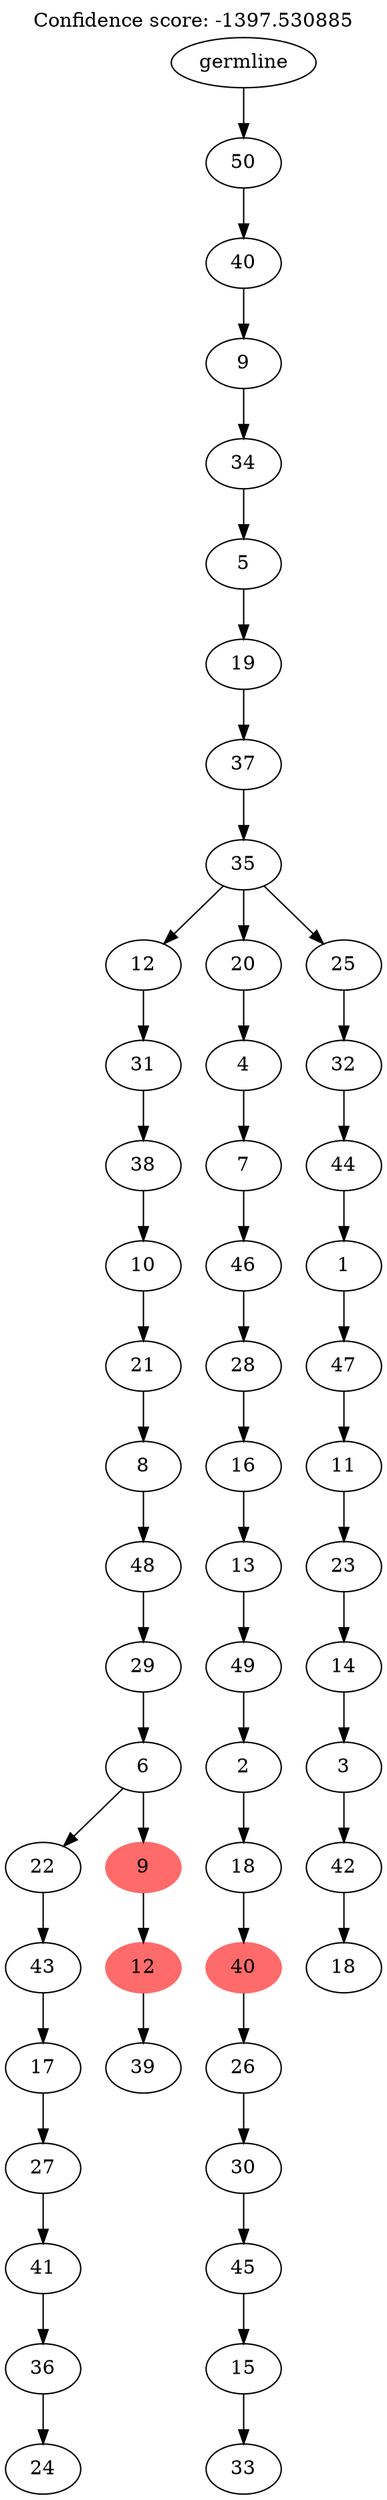 digraph g {
	"53" -> "54";
	"54" [label="24"];
	"52" -> "53";
	"53" [label="36"];
	"51" -> "52";
	"52" [label="41"];
	"50" -> "51";
	"51" [label="27"];
	"49" -> "50";
	"50" [label="17"];
	"48" -> "49";
	"49" [label="43"];
	"46" -> "47";
	"47" [label="39"];
	"45" -> "46";
	"46" [color=indianred1, style=filled, label="12"];
	"44" -> "45";
	"45" [color=indianred1, style=filled, label="9"];
	"44" -> "48";
	"48" [label="22"];
	"43" -> "44";
	"44" [label="6"];
	"42" -> "43";
	"43" [label="29"];
	"41" -> "42";
	"42" [label="48"];
	"40" -> "41";
	"41" [label="8"];
	"39" -> "40";
	"40" [label="21"];
	"38" -> "39";
	"39" [label="10"];
	"37" -> "38";
	"38" [label="38"];
	"36" -> "37";
	"37" [label="31"];
	"34" -> "35";
	"35" [label="33"];
	"33" -> "34";
	"34" [label="15"];
	"32" -> "33";
	"33" [label="45"];
	"31" -> "32";
	"32" [label="30"];
	"30" -> "31";
	"31" [label="26"];
	"29" -> "30";
	"30" [color=indianred1, style=filled, label="40"];
	"28" -> "29";
	"29" [label="18"];
	"27" -> "28";
	"28" [label="2"];
	"26" -> "27";
	"27" [label="49"];
	"25" -> "26";
	"26" [label="13"];
	"24" -> "25";
	"25" [label="16"];
	"23" -> "24";
	"24" [label="28"];
	"22" -> "23";
	"23" [label="46"];
	"21" -> "22";
	"22" [label="7"];
	"20" -> "21";
	"21" [label="4"];
	"18" -> "19";
	"19" [label="18"];
	"17" -> "18";
	"18" [label="42"];
	"16" -> "17";
	"17" [label="3"];
	"15" -> "16";
	"16" [label="14"];
	"14" -> "15";
	"15" [label="23"];
	"13" -> "14";
	"14" [label="11"];
	"12" -> "13";
	"13" [label="47"];
	"11" -> "12";
	"12" [label="1"];
	"10" -> "11";
	"11" [label="44"];
	"9" -> "10";
	"10" [label="32"];
	"8" -> "9";
	"9" [label="25"];
	"8" -> "20";
	"20" [label="20"];
	"8" -> "36";
	"36" [label="12"];
	"7" -> "8";
	"8" [label="35"];
	"6" -> "7";
	"7" [label="37"];
	"5" -> "6";
	"6" [label="19"];
	"4" -> "5";
	"5" [label="5"];
	"3" -> "4";
	"4" [label="34"];
	"2" -> "3";
	"3" [label="9"];
	"1" -> "2";
	"2" [label="40"];
	"0" -> "1";
	"1" [label="50"];
	"0" [label="germline"];
	labelloc="t";
	label="Confidence score: -1397.530885";
}
